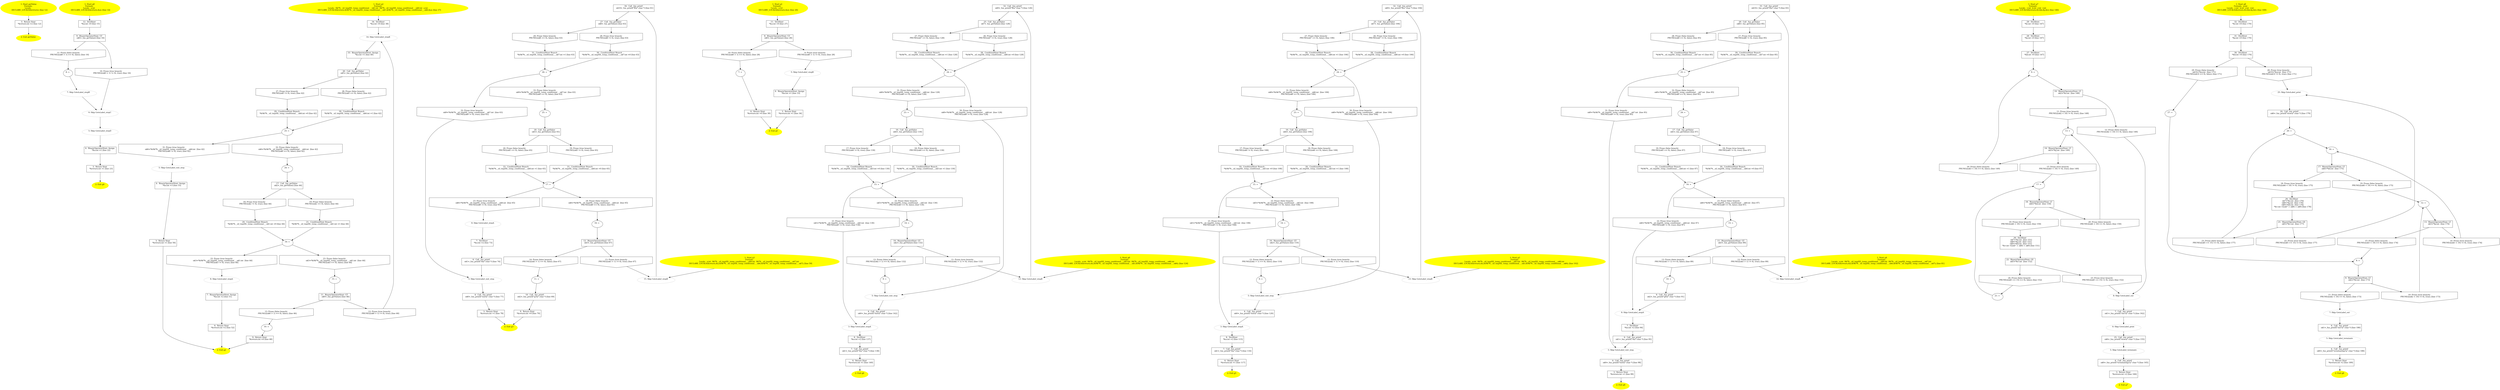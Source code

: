 /* @generated */
digraph iCFG {
"getValue.faa0c7b1433b0c97fcdc15fa47c8180f_3" [label="3:  Return Stmt \n   *&return:int =2 [line 12]\n " shape="box"]
	

	 "getValue.faa0c7b1433b0c97fcdc15fa47c8180f_3" -> "getValue.faa0c7b1433b0c97fcdc15fa47c8180f_2" ;
"getValue.faa0c7b1433b0c97fcdc15fa47c8180f_2" [label="2: Exit getValue \n  " color=yellow style=filled]
	

"getValue.faa0c7b1433b0c97fcdc15fa47c8180f_1" [label="1: Start getValue\nFormals: \nLocals:  \n   DECLARE_LOCALS(&return); [line 12]\n " color=yellow style=filled]
	

	 "getValue.faa0c7b1433b0c97fcdc15fa47c8180f_1" -> "getValue.faa0c7b1433b0c97fcdc15fa47c8180f_3" ;
"g0.8ac829e3bb8338d74cfb45ebe834d8e1_12" [label="12:  DeclStmt \n   *&a:int =0 [line 15]\n " shape="box"]
	

	 "g0.8ac829e3bb8338d74cfb45ebe834d8e1_12" -> "g0.8ac829e3bb8338d74cfb45ebe834d8e1_9" ;
"g0.8ac829e3bb8338d74cfb45ebe834d8e1_11" [label="11: Prune (false branch) \n   PRUNE(((n$0 > 1) == 0), false); [line 16]\n " shape="invhouse"]
	

	 "g0.8ac829e3bb8338d74cfb45ebe834d8e1_11" -> "g0.8ac829e3bb8338d74cfb45ebe834d8e1_8" ;
"g0.8ac829e3bb8338d74cfb45ebe834d8e1_10" [label="10: Prune (true branch) \n   PRUNE(((n$0 > 1) != 0), true); [line 16]\n " shape="invhouse"]
	

	 "g0.8ac829e3bb8338d74cfb45ebe834d8e1_10" -> "g0.8ac829e3bb8338d74cfb45ebe834d8e1_6" ;
"g0.8ac829e3bb8338d74cfb45ebe834d8e1_9" [label="9:  BinaryOperatorStmt: GT \n   n$0=_fun_getValue() [line 16]\n " shape="box"]
	

	 "g0.8ac829e3bb8338d74cfb45ebe834d8e1_9" -> "g0.8ac829e3bb8338d74cfb45ebe834d8e1_10" ;
	 "g0.8ac829e3bb8338d74cfb45ebe834d8e1_9" -> "g0.8ac829e3bb8338d74cfb45ebe834d8e1_11" ;
"g0.8ac829e3bb8338d74cfb45ebe834d8e1_8" [label="8: + \n  " ]
	

	 "g0.8ac829e3bb8338d74cfb45ebe834d8e1_8" -> "g0.8ac829e3bb8338d74cfb45ebe834d8e1_7" ;
"g0.8ac829e3bb8338d74cfb45ebe834d8e1_7" [label="7: Skip GotoLabel_stepB \n  " color="gray"]
	

	 "g0.8ac829e3bb8338d74cfb45ebe834d8e1_7" -> "g0.8ac829e3bb8338d74cfb45ebe834d8e1_6" ;
"g0.8ac829e3bb8338d74cfb45ebe834d8e1_6" [label="6: Skip GotoLabel_stepC \n  " color="gray"]
	

	 "g0.8ac829e3bb8338d74cfb45ebe834d8e1_6" -> "g0.8ac829e3bb8338d74cfb45ebe834d8e1_5" ;
"g0.8ac829e3bb8338d74cfb45ebe834d8e1_5" [label="5: Skip GotoLabel_stepD \n  " color="gray"]
	

	 "g0.8ac829e3bb8338d74cfb45ebe834d8e1_5" -> "g0.8ac829e3bb8338d74cfb45ebe834d8e1_4" ;
"g0.8ac829e3bb8338d74cfb45ebe834d8e1_4" [label="4:  BinaryOperatorStmt: Assign \n   *&a:int =1 [line 22]\n " shape="box"]
	

	 "g0.8ac829e3bb8338d74cfb45ebe834d8e1_4" -> "g0.8ac829e3bb8338d74cfb45ebe834d8e1_3" ;
"g0.8ac829e3bb8338d74cfb45ebe834d8e1_3" [label="3:  Return Stmt \n   *&return:int =1 [line 23]\n " shape="box"]
	

	 "g0.8ac829e3bb8338d74cfb45ebe834d8e1_3" -> "g0.8ac829e3bb8338d74cfb45ebe834d8e1_2" ;
"g0.8ac829e3bb8338d74cfb45ebe834d8e1_2" [label="2: Exit g0 \n  " color=yellow style=filled]
	

"g0.8ac829e3bb8338d74cfb45ebe834d8e1_1" [label="1: Start g0\nFormals: \nLocals:  a:int  \n   DECLARE_LOCALS(&return,&a); [line 14]\n " color=yellow style=filled]
	

	 "g0.8ac829e3bb8338d74cfb45ebe834d8e1_1" -> "g0.8ac829e3bb8338d74cfb45ebe834d8e1_12" ;
"g2.e1c80488853d86ab9d6decfe30d8930f_34" [label="34:  DeclStmt \n   *&a:int =0 [line 38]\n " shape="box"]
	

	 "g2.e1c80488853d86ab9d6decfe30d8930f_34" -> "g2.e1c80488853d86ab9d6decfe30d8930f_14" ;
"g2.e1c80488853d86ab9d6decfe30d8930f_33" [label="33:  BinaryOperatorStmt: Assign \n   *&a:int =1 [line 40]\n " shape="box"]
	

	 "g2.e1c80488853d86ab9d6decfe30d8930f_33" -> "g2.e1c80488853d86ab9d6decfe30d8930f_26" ;
"g2.e1c80488853d86ab9d6decfe30d8930f_32" [label="32: Prune (false branch) \n   n$6=*&0$?%__sil_tmpSIL_temp_conditional___n$4:int  [line 42]\n  PRUNE((n$6 == 0), false); [line 42]\n " shape="invhouse"]
	

	 "g2.e1c80488853d86ab9d6decfe30d8930f_32" -> "g2.e1c80488853d86ab9d6decfe30d8930f_24" ;
"g2.e1c80488853d86ab9d6decfe30d8930f_31" [label="31: Prune (true branch) \n   n$6=*&0$?%__sil_tmpSIL_temp_conditional___n$4:int  [line 42]\n  PRUNE((n$6 != 0), true); [line 42]\n " shape="invhouse"]
	

	 "g2.e1c80488853d86ab9d6decfe30d8930f_31" -> "g2.e1c80488853d86ab9d6decfe30d8930f_5" ;
"g2.e1c80488853d86ab9d6decfe30d8930f_30" [label="30:  ConditinalStmt Branch \n   *&0$?%__sil_tmpSIL_temp_conditional___n$4:int =1 [line 42]\n " shape="box"]
	

	 "g2.e1c80488853d86ab9d6decfe30d8930f_30" -> "g2.e1c80488853d86ab9d6decfe30d8930f_25" ;
"g2.e1c80488853d86ab9d6decfe30d8930f_29" [label="29:  ConditinalStmt Branch \n   *&0$?%__sil_tmpSIL_temp_conditional___n$4:int =0 [line 42]\n " shape="box"]
	

	 "g2.e1c80488853d86ab9d6decfe30d8930f_29" -> "g2.e1c80488853d86ab9d6decfe30d8930f_25" ;
"g2.e1c80488853d86ab9d6decfe30d8930f_28" [label="28: Prune (false branch) \n   PRUNE((n$5 == 0), false); [line 42]\n " shape="invhouse"]
	

	 "g2.e1c80488853d86ab9d6decfe30d8930f_28" -> "g2.e1c80488853d86ab9d6decfe30d8930f_30" ;
"g2.e1c80488853d86ab9d6decfe30d8930f_27" [label="27: Prune (true branch) \n   PRUNE((n$5 != 0), true); [line 42]\n " shape="invhouse"]
	

	 "g2.e1c80488853d86ab9d6decfe30d8930f_27" -> "g2.e1c80488853d86ab9d6decfe30d8930f_29" ;
"g2.e1c80488853d86ab9d6decfe30d8930f_26" [label="26:  Call _fun_getValue \n   n$5=_fun_getValue() [line 42]\n " shape="box"]
	

	 "g2.e1c80488853d86ab9d6decfe30d8930f_26" -> "g2.e1c80488853d86ab9d6decfe30d8930f_27" ;
	 "g2.e1c80488853d86ab9d6decfe30d8930f_26" -> "g2.e1c80488853d86ab9d6decfe30d8930f_28" ;
"g2.e1c80488853d86ab9d6decfe30d8930f_25" [label="25: + \n  " ]
	

	 "g2.e1c80488853d86ab9d6decfe30d8930f_25" -> "g2.e1c80488853d86ab9d6decfe30d8930f_31" ;
	 "g2.e1c80488853d86ab9d6decfe30d8930f_25" -> "g2.e1c80488853d86ab9d6decfe30d8930f_32" ;
"g2.e1c80488853d86ab9d6decfe30d8930f_24" [label="24: + \n  " ]
	

	 "g2.e1c80488853d86ab9d6decfe30d8930f_24" -> "g2.e1c80488853d86ab9d6decfe30d8930f_17" ;
"g2.e1c80488853d86ab9d6decfe30d8930f_23" [label="23: Prune (false branch) \n   n$3=*&0$?%__sil_tmpSIL_temp_conditional___n$1:int  [line 44]\n  PRUNE((n$3 == 0), false); [line 44]\n " shape="invhouse"]
	

	 "g2.e1c80488853d86ab9d6decfe30d8930f_23" -> "g2.e1c80488853d86ab9d6decfe30d8930f_15" ;
"g2.e1c80488853d86ab9d6decfe30d8930f_22" [label="22: Prune (true branch) \n   n$3=*&0$?%__sil_tmpSIL_temp_conditional___n$1:int  [line 44]\n  PRUNE((n$3 != 0), true); [line 44]\n " shape="invhouse"]
	

	 "g2.e1c80488853d86ab9d6decfe30d8930f_22" -> "g2.e1c80488853d86ab9d6decfe30d8930f_8" ;
"g2.e1c80488853d86ab9d6decfe30d8930f_21" [label="21:  ConditinalStmt Branch \n   *&0$?%__sil_tmpSIL_temp_conditional___n$1:int =1 [line 44]\n " shape="box"]
	

	 "g2.e1c80488853d86ab9d6decfe30d8930f_21" -> "g2.e1c80488853d86ab9d6decfe30d8930f_16" ;
"g2.e1c80488853d86ab9d6decfe30d8930f_20" [label="20:  ConditinalStmt Branch \n   *&0$?%__sil_tmpSIL_temp_conditional___n$1:int =0 [line 44]\n " shape="box"]
	

	 "g2.e1c80488853d86ab9d6decfe30d8930f_20" -> "g2.e1c80488853d86ab9d6decfe30d8930f_16" ;
"g2.e1c80488853d86ab9d6decfe30d8930f_19" [label="19: Prune (false branch) \n   PRUNE((n$2 == 0), false); [line 44]\n " shape="invhouse"]
	

	 "g2.e1c80488853d86ab9d6decfe30d8930f_19" -> "g2.e1c80488853d86ab9d6decfe30d8930f_21" ;
"g2.e1c80488853d86ab9d6decfe30d8930f_18" [label="18: Prune (true branch) \n   PRUNE((n$2 != 0), true); [line 44]\n " shape="invhouse"]
	

	 "g2.e1c80488853d86ab9d6decfe30d8930f_18" -> "g2.e1c80488853d86ab9d6decfe30d8930f_20" ;
"g2.e1c80488853d86ab9d6decfe30d8930f_17" [label="17:  Call _fun_getValue \n   n$2=_fun_getValue() [line 44]\n " shape="box"]
	

	 "g2.e1c80488853d86ab9d6decfe30d8930f_17" -> "g2.e1c80488853d86ab9d6decfe30d8930f_18" ;
	 "g2.e1c80488853d86ab9d6decfe30d8930f_17" -> "g2.e1c80488853d86ab9d6decfe30d8930f_19" ;
"g2.e1c80488853d86ab9d6decfe30d8930f_16" [label="16: + \n  " ]
	

	 "g2.e1c80488853d86ab9d6decfe30d8930f_16" -> "g2.e1c80488853d86ab9d6decfe30d8930f_22" ;
	 "g2.e1c80488853d86ab9d6decfe30d8930f_16" -> "g2.e1c80488853d86ab9d6decfe30d8930f_23" ;
"g2.e1c80488853d86ab9d6decfe30d8930f_15" [label="15: + \n  " ]
	

	 "g2.e1c80488853d86ab9d6decfe30d8930f_15" -> "g2.e1c80488853d86ab9d6decfe30d8930f_11" ;
"g2.e1c80488853d86ab9d6decfe30d8930f_14" [label="14: Skip GotoLabel_stepB \n  " color="gray"]
	

	 "g2.e1c80488853d86ab9d6decfe30d8930f_14" -> "g2.e1c80488853d86ab9d6decfe30d8930f_33" ;
"g2.e1c80488853d86ab9d6decfe30d8930f_13" [label="13: Prune (false branch) \n   PRUNE(((n$0 > 1) == 0), false); [line 46]\n " shape="invhouse"]
	

	 "g2.e1c80488853d86ab9d6decfe30d8930f_13" -> "g2.e1c80488853d86ab9d6decfe30d8930f_10" ;
"g2.e1c80488853d86ab9d6decfe30d8930f_12" [label="12: Prune (true branch) \n   PRUNE(((n$0 > 1) != 0), true); [line 46]\n " shape="invhouse"]
	

	 "g2.e1c80488853d86ab9d6decfe30d8930f_12" -> "g2.e1c80488853d86ab9d6decfe30d8930f_14" ;
"g2.e1c80488853d86ab9d6decfe30d8930f_11" [label="11:  BinaryOperatorStmt: GT \n   n$0=_fun_getValue() [line 46]\n " shape="box"]
	

	 "g2.e1c80488853d86ab9d6decfe30d8930f_11" -> "g2.e1c80488853d86ab9d6decfe30d8930f_12" ;
	 "g2.e1c80488853d86ab9d6decfe30d8930f_11" -> "g2.e1c80488853d86ab9d6decfe30d8930f_13" ;
"g2.e1c80488853d86ab9d6decfe30d8930f_10" [label="10: + \n  " ]
	

	 "g2.e1c80488853d86ab9d6decfe30d8930f_10" -> "g2.e1c80488853d86ab9d6decfe30d8930f_9" ;
"g2.e1c80488853d86ab9d6decfe30d8930f_9" [label="9:  Return Stmt \n   *&return:int =0 [line 48]\n " shape="box"]
	

	 "g2.e1c80488853d86ab9d6decfe30d8930f_9" -> "g2.e1c80488853d86ab9d6decfe30d8930f_2" ;
"g2.e1c80488853d86ab9d6decfe30d8930f_8" [label="8: Skip GotoLabel_stepA \n  " color="gray"]
	

	 "g2.e1c80488853d86ab9d6decfe30d8930f_8" -> "g2.e1c80488853d86ab9d6decfe30d8930f_7" ;
"g2.e1c80488853d86ab9d6decfe30d8930f_7" [label="7:  BinaryOperatorStmt: Assign \n   *&a:int =2 [line 51]\n " shape="box"]
	

	 "g2.e1c80488853d86ab9d6decfe30d8930f_7" -> "g2.e1c80488853d86ab9d6decfe30d8930f_6" ;
"g2.e1c80488853d86ab9d6decfe30d8930f_6" [label="6:  Return Stmt \n   *&return:int =2 [line 52]\n " shape="box"]
	

	 "g2.e1c80488853d86ab9d6decfe30d8930f_6" -> "g2.e1c80488853d86ab9d6decfe30d8930f_2" ;
"g2.e1c80488853d86ab9d6decfe30d8930f_5" [label="5: Skip GotoLabel_exit_step \n  " color="gray"]
	

	 "g2.e1c80488853d86ab9d6decfe30d8930f_5" -> "g2.e1c80488853d86ab9d6decfe30d8930f_4" ;
"g2.e1c80488853d86ab9d6decfe30d8930f_4" [label="4:  BinaryOperatorStmt: Assign \n   *&a:int =3 [line 55]\n " shape="box"]
	

	 "g2.e1c80488853d86ab9d6decfe30d8930f_4" -> "g2.e1c80488853d86ab9d6decfe30d8930f_3" ;
"g2.e1c80488853d86ab9d6decfe30d8930f_3" [label="3:  Return Stmt \n   *&return:int =1 [line 56]\n " shape="box"]
	

	 "g2.e1c80488853d86ab9d6decfe30d8930f_3" -> "g2.e1c80488853d86ab9d6decfe30d8930f_2" ;
"g2.e1c80488853d86ab9d6decfe30d8930f_2" [label="2: Exit g2 \n  " color=yellow style=filled]
	

"g2.e1c80488853d86ab9d6decfe30d8930f_1" [label="1: Start g2\nFormals: \nLocals:  0$?%__sil_tmpSIL_temp_conditional___n$1:int  0$?%__sil_tmpSIL_temp_conditional___n$4:int  a:int  \n   DECLARE_LOCALS(&return,&0$?%__sil_tmpSIL_temp_conditional___n$1,&0$?%__sil_tmpSIL_temp_conditional___n$4,&a); [line 37]\n " color=yellow style=filled]
	

	 "g2.e1c80488853d86ab9d6decfe30d8930f_1" -> "g2.e1c80488853d86ab9d6decfe30d8930f_34" ;
"g3.8a9fd7dfda802921fdc4079f9a528ce8_34" [label="34:  Call _fun_printf \n   n$10=_fun_printf(\"B\\n\":char *) [line 61]\n " shape="box"]
	

	 "g3.8a9fd7dfda802921fdc4079f9a528ce8_34" -> "g3.8a9fd7dfda802921fdc4079f9a528ce8_27" ;
"g3.8a9fd7dfda802921fdc4079f9a528ce8_33" [label="33: Prune (false branch) \n   n$9=*&0$?%__sil_tmpSIL_temp_conditional___n$7:int  [line 63]\n  PRUNE((n$9 == 0), false); [line 63]\n " shape="invhouse"]
	

	 "g3.8a9fd7dfda802921fdc4079f9a528ce8_33" -> "g3.8a9fd7dfda802921fdc4079f9a528ce8_25" ;
"g3.8a9fd7dfda802921fdc4079f9a528ce8_32" [label="32: Prune (true branch) \n   n$9=*&0$?%__sil_tmpSIL_temp_conditional___n$7:int  [line 63]\n  PRUNE((n$9 != 0), true); [line 63]\n " shape="invhouse"]
	

	 "g3.8a9fd7dfda802921fdc4079f9a528ce8_32" -> "g3.8a9fd7dfda802921fdc4079f9a528ce8_5" ;
"g3.8a9fd7dfda802921fdc4079f9a528ce8_31" [label="31:  ConditinalStmt Branch \n   *&0$?%__sil_tmpSIL_temp_conditional___n$7:int =1 [line 63]\n " shape="box"]
	

	 "g3.8a9fd7dfda802921fdc4079f9a528ce8_31" -> "g3.8a9fd7dfda802921fdc4079f9a528ce8_26" ;
"g3.8a9fd7dfda802921fdc4079f9a528ce8_30" [label="30:  ConditinalStmt Branch \n   *&0$?%__sil_tmpSIL_temp_conditional___n$7:int =0 [line 63]\n " shape="box"]
	

	 "g3.8a9fd7dfda802921fdc4079f9a528ce8_30" -> "g3.8a9fd7dfda802921fdc4079f9a528ce8_26" ;
"g3.8a9fd7dfda802921fdc4079f9a528ce8_29" [label="29: Prune (false branch) \n   PRUNE((n$8 == 0), false); [line 63]\n " shape="invhouse"]
	

	 "g3.8a9fd7dfda802921fdc4079f9a528ce8_29" -> "g3.8a9fd7dfda802921fdc4079f9a528ce8_31" ;
"g3.8a9fd7dfda802921fdc4079f9a528ce8_28" [label="28: Prune (true branch) \n   PRUNE((n$8 != 0), true); [line 63]\n " shape="invhouse"]
	

	 "g3.8a9fd7dfda802921fdc4079f9a528ce8_28" -> "g3.8a9fd7dfda802921fdc4079f9a528ce8_30" ;
"g3.8a9fd7dfda802921fdc4079f9a528ce8_27" [label="27:  Call _fun_getValue \n   n$8=_fun_getValue() [line 63]\n " shape="box"]
	

	 "g3.8a9fd7dfda802921fdc4079f9a528ce8_27" -> "g3.8a9fd7dfda802921fdc4079f9a528ce8_28" ;
	 "g3.8a9fd7dfda802921fdc4079f9a528ce8_27" -> "g3.8a9fd7dfda802921fdc4079f9a528ce8_29" ;
"g3.8a9fd7dfda802921fdc4079f9a528ce8_26" [label="26: + \n  " ]
	

	 "g3.8a9fd7dfda802921fdc4079f9a528ce8_26" -> "g3.8a9fd7dfda802921fdc4079f9a528ce8_32" ;
	 "g3.8a9fd7dfda802921fdc4079f9a528ce8_26" -> "g3.8a9fd7dfda802921fdc4079f9a528ce8_33" ;
"g3.8a9fd7dfda802921fdc4079f9a528ce8_25" [label="25: + \n  " ]
	

	 "g3.8a9fd7dfda802921fdc4079f9a528ce8_25" -> "g3.8a9fd7dfda802921fdc4079f9a528ce8_18" ;
"g3.8a9fd7dfda802921fdc4079f9a528ce8_24" [label="24: Prune (false branch) \n   n$6=*&0$?%__sil_tmpSIL_temp_conditional___n$4:int  [line 65]\n  PRUNE((n$6 == 0), false); [line 65]\n " shape="invhouse"]
	

	 "g3.8a9fd7dfda802921fdc4079f9a528ce8_24" -> "g3.8a9fd7dfda802921fdc4079f9a528ce8_16" ;
"g3.8a9fd7dfda802921fdc4079f9a528ce8_23" [label="23: Prune (true branch) \n   n$6=*&0$?%__sil_tmpSIL_temp_conditional___n$4:int  [line 65]\n  PRUNE((n$6 != 0), true); [line 65]\n " shape="invhouse"]
	

	 "g3.8a9fd7dfda802921fdc4079f9a528ce8_23" -> "g3.8a9fd7dfda802921fdc4079f9a528ce8_8" ;
"g3.8a9fd7dfda802921fdc4079f9a528ce8_22" [label="22:  ConditinalStmt Branch \n   *&0$?%__sil_tmpSIL_temp_conditional___n$4:int =1 [line 65]\n " shape="box"]
	

	 "g3.8a9fd7dfda802921fdc4079f9a528ce8_22" -> "g3.8a9fd7dfda802921fdc4079f9a528ce8_17" ;
"g3.8a9fd7dfda802921fdc4079f9a528ce8_21" [label="21:  ConditinalStmt Branch \n   *&0$?%__sil_tmpSIL_temp_conditional___n$4:int =0 [line 65]\n " shape="box"]
	

	 "g3.8a9fd7dfda802921fdc4079f9a528ce8_21" -> "g3.8a9fd7dfda802921fdc4079f9a528ce8_17" ;
"g3.8a9fd7dfda802921fdc4079f9a528ce8_20" [label="20: Prune (false branch) \n   PRUNE((n$5 == 0), false); [line 65]\n " shape="invhouse"]
	

	 "g3.8a9fd7dfda802921fdc4079f9a528ce8_20" -> "g3.8a9fd7dfda802921fdc4079f9a528ce8_22" ;
"g3.8a9fd7dfda802921fdc4079f9a528ce8_19" [label="19: Prune (true branch) \n   PRUNE((n$5 != 0), true); [line 65]\n " shape="invhouse"]
	

	 "g3.8a9fd7dfda802921fdc4079f9a528ce8_19" -> "g3.8a9fd7dfda802921fdc4079f9a528ce8_21" ;
"g3.8a9fd7dfda802921fdc4079f9a528ce8_18" [label="18:  Call _fun_getValue \n   n$5=_fun_getValue() [line 65]\n " shape="box"]
	

	 "g3.8a9fd7dfda802921fdc4079f9a528ce8_18" -> "g3.8a9fd7dfda802921fdc4079f9a528ce8_19" ;
	 "g3.8a9fd7dfda802921fdc4079f9a528ce8_18" -> "g3.8a9fd7dfda802921fdc4079f9a528ce8_20" ;
"g3.8a9fd7dfda802921fdc4079f9a528ce8_17" [label="17: + \n  " ]
	

	 "g3.8a9fd7dfda802921fdc4079f9a528ce8_17" -> "g3.8a9fd7dfda802921fdc4079f9a528ce8_23" ;
	 "g3.8a9fd7dfda802921fdc4079f9a528ce8_17" -> "g3.8a9fd7dfda802921fdc4079f9a528ce8_24" ;
"g3.8a9fd7dfda802921fdc4079f9a528ce8_16" [label="16: + \n  " ]
	

	 "g3.8a9fd7dfda802921fdc4079f9a528ce8_16" -> "g3.8a9fd7dfda802921fdc4079f9a528ce8_12" ;
"g3.8a9fd7dfda802921fdc4079f9a528ce8_15" [label="15: Skip GotoLabel_stepB \n  " color="gray"]
	

	 "g3.8a9fd7dfda802921fdc4079f9a528ce8_15" -> "g3.8a9fd7dfda802921fdc4079f9a528ce8_34" ;
"g3.8a9fd7dfda802921fdc4079f9a528ce8_14" [label="14: Prune (false branch) \n   PRUNE(((n$3 > 1) == 0), false); [line 67]\n " shape="invhouse"]
	

	 "g3.8a9fd7dfda802921fdc4079f9a528ce8_14" -> "g3.8a9fd7dfda802921fdc4079f9a528ce8_11" ;
"g3.8a9fd7dfda802921fdc4079f9a528ce8_13" [label="13: Prune (true branch) \n   PRUNE(((n$3 > 1) != 0), true); [line 67]\n " shape="invhouse"]
	

	 "g3.8a9fd7dfda802921fdc4079f9a528ce8_13" -> "g3.8a9fd7dfda802921fdc4079f9a528ce8_15" ;
"g3.8a9fd7dfda802921fdc4079f9a528ce8_12" [label="12:  BinaryOperatorStmt: GT \n   n$3=_fun_getValue() [line 67]\n " shape="box"]
	

	 "g3.8a9fd7dfda802921fdc4079f9a528ce8_12" -> "g3.8a9fd7dfda802921fdc4079f9a528ce8_13" ;
	 "g3.8a9fd7dfda802921fdc4079f9a528ce8_12" -> "g3.8a9fd7dfda802921fdc4079f9a528ce8_14" ;
"g3.8a9fd7dfda802921fdc4079f9a528ce8_11" [label="11: + \n  " ]
	

	 "g3.8a9fd7dfda802921fdc4079f9a528ce8_11" -> "g3.8a9fd7dfda802921fdc4079f9a528ce8_10" ;
"g3.8a9fd7dfda802921fdc4079f9a528ce8_10" [label="10:  Call _fun_printf \n   n$2=_fun_printf(\"g3\\n\":char *) [line 69]\n " shape="box"]
	

	 "g3.8a9fd7dfda802921fdc4079f9a528ce8_10" -> "g3.8a9fd7dfda802921fdc4079f9a528ce8_9" ;
"g3.8a9fd7dfda802921fdc4079f9a528ce8_9" [label="9:  Return Stmt \n   *&return:int =0 [line 70]\n " shape="box"]
	

	 "g3.8a9fd7dfda802921fdc4079f9a528ce8_9" -> "g3.8a9fd7dfda802921fdc4079f9a528ce8_2" ;
"g3.8a9fd7dfda802921fdc4079f9a528ce8_8" [label="8: Skip GotoLabel_stepA \n  " color="gray"]
	

	 "g3.8a9fd7dfda802921fdc4079f9a528ce8_8" -> "g3.8a9fd7dfda802921fdc4079f9a528ce8_7" ;
"g3.8a9fd7dfda802921fdc4079f9a528ce8_7" [label="7:  DeclStmt \n   *&a:int =2 [line 73]\n " shape="box"]
	

	 "g3.8a9fd7dfda802921fdc4079f9a528ce8_7" -> "g3.8a9fd7dfda802921fdc4079f9a528ce8_6" ;
"g3.8a9fd7dfda802921fdc4079f9a528ce8_6" [label="6:  Call _fun_printf \n   n$1=_fun_printf(\"A\\n\":char *) [line 74]\n " shape="box"]
	

	 "g3.8a9fd7dfda802921fdc4079f9a528ce8_6" -> "g3.8a9fd7dfda802921fdc4079f9a528ce8_5" ;
"g3.8a9fd7dfda802921fdc4079f9a528ce8_5" [label="5: Skip GotoLabel_exit_step \n  " color="gray"]
	

	 "g3.8a9fd7dfda802921fdc4079f9a528ce8_5" -> "g3.8a9fd7dfda802921fdc4079f9a528ce8_4" ;
"g3.8a9fd7dfda802921fdc4079f9a528ce8_4" [label="4:  Call _fun_printf \n   n$0=_fun_printf(\"exit\\n\":char *) [line 77]\n " shape="box"]
	

	 "g3.8a9fd7dfda802921fdc4079f9a528ce8_4" -> "g3.8a9fd7dfda802921fdc4079f9a528ce8_3" ;
"g3.8a9fd7dfda802921fdc4079f9a528ce8_3" [label="3:  Return Stmt \n   *&return:int =1 [line 78]\n " shape="box"]
	

	 "g3.8a9fd7dfda802921fdc4079f9a528ce8_3" -> "g3.8a9fd7dfda802921fdc4079f9a528ce8_2" ;
"g3.8a9fd7dfda802921fdc4079f9a528ce8_2" [label="2: Exit g3 \n  " color=yellow style=filled]
	

"g3.8a9fd7dfda802921fdc4079f9a528ce8_1" [label="1: Start g3\nFormals: \nLocals:  a:int  0$?%__sil_tmpSIL_temp_conditional___n$4:int  0$?%__sil_tmpSIL_temp_conditional___n$7:int  \n   DECLARE_LOCALS(&return,&a,&0$?%__sil_tmpSIL_temp_conditional___n$4,&0$?%__sil_tmpSIL_temp_conditional___n$7); [line 59]\n " color=yellow style=filled]
	

	 "g3.8a9fd7dfda802921fdc4079f9a528ce8_1" -> "g3.8a9fd7dfda802921fdc4079f9a528ce8_15" ;
"g1.0120a4f9196a5f9eb9f523f31f914da7_11" [label="11:  DeclStmt \n   *&a:int =0 [line 27]\n " shape="box"]
	

	 "g1.0120a4f9196a5f9eb9f523f31f914da7_11" -> "g1.0120a4f9196a5f9eb9f523f31f914da7_8" ;
"g1.0120a4f9196a5f9eb9f523f31f914da7_10" [label="10: Prune (false branch) \n   PRUNE(((n$0 > 1) == 0), false); [line 28]\n " shape="invhouse"]
	

	 "g1.0120a4f9196a5f9eb9f523f31f914da7_10" -> "g1.0120a4f9196a5f9eb9f523f31f914da7_7" ;
"g1.0120a4f9196a5f9eb9f523f31f914da7_9" [label="9: Prune (true branch) \n   PRUNE(((n$0 > 1) != 0), true); [line 28]\n " shape="invhouse"]
	

	 "g1.0120a4f9196a5f9eb9f523f31f914da7_9" -> "g1.0120a4f9196a5f9eb9f523f31f914da7_5" ;
"g1.0120a4f9196a5f9eb9f523f31f914da7_8" [label="8:  BinaryOperatorStmt: GT \n   n$0=_fun_getValue() [line 28]\n " shape="box"]
	

	 "g1.0120a4f9196a5f9eb9f523f31f914da7_8" -> "g1.0120a4f9196a5f9eb9f523f31f914da7_9" ;
	 "g1.0120a4f9196a5f9eb9f523f31f914da7_8" -> "g1.0120a4f9196a5f9eb9f523f31f914da7_10" ;
"g1.0120a4f9196a5f9eb9f523f31f914da7_7" [label="7: + \n  " ]
	

	 "g1.0120a4f9196a5f9eb9f523f31f914da7_7" -> "g1.0120a4f9196a5f9eb9f523f31f914da7_6" ;
"g1.0120a4f9196a5f9eb9f523f31f914da7_6" [label="6:  Return Stmt \n   *&return:int =0 [line 30]\n " shape="box"]
	

	 "g1.0120a4f9196a5f9eb9f523f31f914da7_6" -> "g1.0120a4f9196a5f9eb9f523f31f914da7_2" ;
"g1.0120a4f9196a5f9eb9f523f31f914da7_5" [label="5: Skip GotoLabel_stepB \n  " color="gray"]
	

	 "g1.0120a4f9196a5f9eb9f523f31f914da7_5" -> "g1.0120a4f9196a5f9eb9f523f31f914da7_4" ;
"g1.0120a4f9196a5f9eb9f523f31f914da7_4" [label="4:  BinaryOperatorStmt: Assign \n   *&a:int =1 [line 33]\n " shape="box"]
	

	 "g1.0120a4f9196a5f9eb9f523f31f914da7_4" -> "g1.0120a4f9196a5f9eb9f523f31f914da7_3" ;
"g1.0120a4f9196a5f9eb9f523f31f914da7_3" [label="3:  Return Stmt \n   *&return:int =1 [line 34]\n " shape="box"]
	

	 "g1.0120a4f9196a5f9eb9f523f31f914da7_3" -> "g1.0120a4f9196a5f9eb9f523f31f914da7_2" ;
"g1.0120a4f9196a5f9eb9f523f31f914da7_2" [label="2: Exit g1 \n  " color=yellow style=filled]
	

"g1.0120a4f9196a5f9eb9f523f31f914da7_1" [label="1: Start g1\nFormals: \nLocals:  a:int  \n   DECLARE_LOCALS(&return,&a); [line 26]\n " color=yellow style=filled]
	

	 "g1.0120a4f9196a5f9eb9f523f31f914da7_1" -> "g1.0120a4f9196a5f9eb9f523f31f914da7_11" ;
"g6.4a4314ef967aad20a9e7c423bc16e39c_32" [label="32:  Call _fun_printf \n   n$9=_fun_printf(\"B\\n\":char *) [line 126]\n " shape="box"]
	

	 "g6.4a4314ef967aad20a9e7c423bc16e39c_32" -> "g6.4a4314ef967aad20a9e7c423bc16e39c_25" ;
"g6.4a4314ef967aad20a9e7c423bc16e39c_31" [label="31: Prune (false branch) \n   n$8=*&0$?%__sil_tmpSIL_temp_conditional___n$6:int  [line 128]\n  PRUNE((n$8 == 0), false); [line 128]\n " shape="invhouse"]
	

	 "g6.4a4314ef967aad20a9e7c423bc16e39c_31" -> "g6.4a4314ef967aad20a9e7c423bc16e39c_23" ;
"g6.4a4314ef967aad20a9e7c423bc16e39c_30" [label="30: Prune (true branch) \n   n$8=*&0$?%__sil_tmpSIL_temp_conditional___n$6:int  [line 128]\n  PRUNE((n$8 != 0), true); [line 128]\n " shape="invhouse"]
	

	 "g6.4a4314ef967aad20a9e7c423bc16e39c_30" -> "g6.4a4314ef967aad20a9e7c423bc16e39c_5" ;
"g6.4a4314ef967aad20a9e7c423bc16e39c_29" [label="29:  ConditinalStmt Branch \n   *&0$?%__sil_tmpSIL_temp_conditional___n$6:int =1 [line 128]\n " shape="box"]
	

	 "g6.4a4314ef967aad20a9e7c423bc16e39c_29" -> "g6.4a4314ef967aad20a9e7c423bc16e39c_24" ;
"g6.4a4314ef967aad20a9e7c423bc16e39c_28" [label="28:  ConditinalStmt Branch \n   *&0$?%__sil_tmpSIL_temp_conditional___n$6:int =0 [line 128]\n " shape="box"]
	

	 "g6.4a4314ef967aad20a9e7c423bc16e39c_28" -> "g6.4a4314ef967aad20a9e7c423bc16e39c_24" ;
"g6.4a4314ef967aad20a9e7c423bc16e39c_27" [label="27: Prune (false branch) \n   PRUNE((n$7 == 0), false); [line 128]\n " shape="invhouse"]
	

	 "g6.4a4314ef967aad20a9e7c423bc16e39c_27" -> "g6.4a4314ef967aad20a9e7c423bc16e39c_29" ;
"g6.4a4314ef967aad20a9e7c423bc16e39c_26" [label="26: Prune (true branch) \n   PRUNE((n$7 != 0), true); [line 128]\n " shape="invhouse"]
	

	 "g6.4a4314ef967aad20a9e7c423bc16e39c_26" -> "g6.4a4314ef967aad20a9e7c423bc16e39c_28" ;
"g6.4a4314ef967aad20a9e7c423bc16e39c_25" [label="25:  Call _fun_getValue \n   n$7=_fun_getValue() [line 128]\n " shape="box"]
	

	 "g6.4a4314ef967aad20a9e7c423bc16e39c_25" -> "g6.4a4314ef967aad20a9e7c423bc16e39c_26" ;
	 "g6.4a4314ef967aad20a9e7c423bc16e39c_25" -> "g6.4a4314ef967aad20a9e7c423bc16e39c_27" ;
"g6.4a4314ef967aad20a9e7c423bc16e39c_24" [label="24: + \n  " ]
	

	 "g6.4a4314ef967aad20a9e7c423bc16e39c_24" -> "g6.4a4314ef967aad20a9e7c423bc16e39c_30" ;
	 "g6.4a4314ef967aad20a9e7c423bc16e39c_24" -> "g6.4a4314ef967aad20a9e7c423bc16e39c_31" ;
"g6.4a4314ef967aad20a9e7c423bc16e39c_23" [label="23: + \n  " ]
	

	 "g6.4a4314ef967aad20a9e7c423bc16e39c_23" -> "g6.4a4314ef967aad20a9e7c423bc16e39c_16" ;
"g6.4a4314ef967aad20a9e7c423bc16e39c_22" [label="22: Prune (false branch) \n   n$5=*&0$?%__sil_tmpSIL_temp_conditional___n$3:int  [line 130]\n  PRUNE((n$5 == 0), false); [line 130]\n " shape="invhouse"]
	

	 "g6.4a4314ef967aad20a9e7c423bc16e39c_22" -> "g6.4a4314ef967aad20a9e7c423bc16e39c_14" ;
"g6.4a4314ef967aad20a9e7c423bc16e39c_21" [label="21: Prune (true branch) \n   n$5=*&0$?%__sil_tmpSIL_temp_conditional___n$3:int  [line 130]\n  PRUNE((n$5 != 0), true); [line 130]\n " shape="invhouse"]
	

	 "g6.4a4314ef967aad20a9e7c423bc16e39c_21" -> "g6.4a4314ef967aad20a9e7c423bc16e39c_3" ;
"g6.4a4314ef967aad20a9e7c423bc16e39c_20" [label="20:  ConditinalStmt Branch \n   *&0$?%__sil_tmpSIL_temp_conditional___n$3:int =1 [line 130]\n " shape="box"]
	

	 "g6.4a4314ef967aad20a9e7c423bc16e39c_20" -> "g6.4a4314ef967aad20a9e7c423bc16e39c_15" ;
"g6.4a4314ef967aad20a9e7c423bc16e39c_19" [label="19:  ConditinalStmt Branch \n   *&0$?%__sil_tmpSIL_temp_conditional___n$3:int =0 [line 130]\n " shape="box"]
	

	 "g6.4a4314ef967aad20a9e7c423bc16e39c_19" -> "g6.4a4314ef967aad20a9e7c423bc16e39c_15" ;
"g6.4a4314ef967aad20a9e7c423bc16e39c_18" [label="18: Prune (false branch) \n   PRUNE((n$4 == 0), false); [line 130]\n " shape="invhouse"]
	

	 "g6.4a4314ef967aad20a9e7c423bc16e39c_18" -> "g6.4a4314ef967aad20a9e7c423bc16e39c_20" ;
"g6.4a4314ef967aad20a9e7c423bc16e39c_17" [label="17: Prune (true branch) \n   PRUNE((n$4 != 0), true); [line 130]\n " shape="invhouse"]
	

	 "g6.4a4314ef967aad20a9e7c423bc16e39c_17" -> "g6.4a4314ef967aad20a9e7c423bc16e39c_19" ;
"g6.4a4314ef967aad20a9e7c423bc16e39c_16" [label="16:  Call _fun_getValue \n   n$4=_fun_getValue() [line 130]\n " shape="box"]
	

	 "g6.4a4314ef967aad20a9e7c423bc16e39c_16" -> "g6.4a4314ef967aad20a9e7c423bc16e39c_17" ;
	 "g6.4a4314ef967aad20a9e7c423bc16e39c_16" -> "g6.4a4314ef967aad20a9e7c423bc16e39c_18" ;
"g6.4a4314ef967aad20a9e7c423bc16e39c_15" [label="15: + \n  " ]
	

	 "g6.4a4314ef967aad20a9e7c423bc16e39c_15" -> "g6.4a4314ef967aad20a9e7c423bc16e39c_21" ;
	 "g6.4a4314ef967aad20a9e7c423bc16e39c_15" -> "g6.4a4314ef967aad20a9e7c423bc16e39c_22" ;
"g6.4a4314ef967aad20a9e7c423bc16e39c_14" [label="14: + \n  " ]
	

	 "g6.4a4314ef967aad20a9e7c423bc16e39c_14" -> "g6.4a4314ef967aad20a9e7c423bc16e39c_10" ;
"g6.4a4314ef967aad20a9e7c423bc16e39c_13" [label="13: Skip GotoLabel_stepB \n  " color="gray"]
	

	 "g6.4a4314ef967aad20a9e7c423bc16e39c_13" -> "g6.4a4314ef967aad20a9e7c423bc16e39c_32" ;
"g6.4a4314ef967aad20a9e7c423bc16e39c_12" [label="12: Prune (false branch) \n   PRUNE(((n$2 > 1) == 0), false); [line 132]\n " shape="invhouse"]
	

	 "g6.4a4314ef967aad20a9e7c423bc16e39c_12" -> "g6.4a4314ef967aad20a9e7c423bc16e39c_9" ;
"g6.4a4314ef967aad20a9e7c423bc16e39c_11" [label="11: Prune (true branch) \n   PRUNE(((n$2 > 1) != 0), true); [line 132]\n " shape="invhouse"]
	

	 "g6.4a4314ef967aad20a9e7c423bc16e39c_11" -> "g6.4a4314ef967aad20a9e7c423bc16e39c_13" ;
"g6.4a4314ef967aad20a9e7c423bc16e39c_10" [label="10:  BinaryOperatorStmt: GT \n   n$2=_fun_getValue() [line 132]\n " shape="box"]
	

	 "g6.4a4314ef967aad20a9e7c423bc16e39c_10" -> "g6.4a4314ef967aad20a9e7c423bc16e39c_11" ;
	 "g6.4a4314ef967aad20a9e7c423bc16e39c_10" -> "g6.4a4314ef967aad20a9e7c423bc16e39c_12" ;
"g6.4a4314ef967aad20a9e7c423bc16e39c_9" [label="9: + \n  " ]
	

	 "g6.4a4314ef967aad20a9e7c423bc16e39c_9" -> "g6.4a4314ef967aad20a9e7c423bc16e39c_5" ;
"g6.4a4314ef967aad20a9e7c423bc16e39c_8" [label="8:  DeclStmt \n   *&a:int =2 [line 137]\n " shape="box"]
	

	 "g6.4a4314ef967aad20a9e7c423bc16e39c_8" -> "g6.4a4314ef967aad20a9e7c423bc16e39c_7" ;
"g6.4a4314ef967aad20a9e7c423bc16e39c_7" [label="7:  Call _fun_printf \n   n$1=_fun_printf(\"A\\n\":char *) [line 138]\n " shape="box"]
	

	 "g6.4a4314ef967aad20a9e7c423bc16e39c_7" -> "g6.4a4314ef967aad20a9e7c423bc16e39c_6" ;
"g6.4a4314ef967aad20a9e7c423bc16e39c_6" [label="6:  Return Stmt \n   *&return:int =1 [line 140]\n " shape="box"]
	

	 "g6.4a4314ef967aad20a9e7c423bc16e39c_6" -> "g6.4a4314ef967aad20a9e7c423bc16e39c_2" ;
"g6.4a4314ef967aad20a9e7c423bc16e39c_5" [label="5: Skip GotoLabel_exit_step \n  " color="gray"]
	

	 "g6.4a4314ef967aad20a9e7c423bc16e39c_5" -> "g6.4a4314ef967aad20a9e7c423bc16e39c_4" ;
"g6.4a4314ef967aad20a9e7c423bc16e39c_4" [label="4:  Call _fun_printf \n   n$0=_fun_printf(\"exit\\n\":char *) [line 142]\n " shape="box"]
	

	 "g6.4a4314ef967aad20a9e7c423bc16e39c_4" -> "g6.4a4314ef967aad20a9e7c423bc16e39c_3" ;
"g6.4a4314ef967aad20a9e7c423bc16e39c_3" [label="3: Skip GotoLabel_stepA \n  " color="gray"]
	

	 "g6.4a4314ef967aad20a9e7c423bc16e39c_3" -> "g6.4a4314ef967aad20a9e7c423bc16e39c_8" ;
"g6.4a4314ef967aad20a9e7c423bc16e39c_2" [label="2: Exit g6 \n  " color=yellow style=filled]
	

"g6.4a4314ef967aad20a9e7c423bc16e39c_1" [label="1: Start g6\nFormals: \nLocals:  a:int  0$?%__sil_tmpSIL_temp_conditional___n$3:int  0$?%__sil_tmpSIL_temp_conditional___n$6:int  \n   DECLARE_LOCALS(&return,&a,&0$?%__sil_tmpSIL_temp_conditional___n$3,&0$?%__sil_tmpSIL_temp_conditional___n$6); [line 124]\n " color=yellow style=filled]
	

	 "g6.4a4314ef967aad20a9e7c423bc16e39c_1" -> "g6.4a4314ef967aad20a9e7c423bc16e39c_13" ;
"g5.37c965a8d6d7bec292c7b11ff315d9ea_32" [label="32:  Call _fun_printf \n   n$9=_fun_printf(\"B\\n\":char *) [line 104]\n " shape="box"]
	

	 "g5.37c965a8d6d7bec292c7b11ff315d9ea_32" -> "g5.37c965a8d6d7bec292c7b11ff315d9ea_25" ;
"g5.37c965a8d6d7bec292c7b11ff315d9ea_31" [label="31: Prune (false branch) \n   n$8=*&0$?%__sil_tmpSIL_temp_conditional___n$6:int  [line 106]\n  PRUNE((n$8 == 0), false); [line 106]\n " shape="invhouse"]
	

	 "g5.37c965a8d6d7bec292c7b11ff315d9ea_31" -> "g5.37c965a8d6d7bec292c7b11ff315d9ea_23" ;
"g5.37c965a8d6d7bec292c7b11ff315d9ea_30" [label="30: Prune (true branch) \n   n$8=*&0$?%__sil_tmpSIL_temp_conditional___n$6:int  [line 106]\n  PRUNE((n$8 != 0), true); [line 106]\n " shape="invhouse"]
	

	 "g5.37c965a8d6d7bec292c7b11ff315d9ea_30" -> "g5.37c965a8d6d7bec292c7b11ff315d9ea_5" ;
"g5.37c965a8d6d7bec292c7b11ff315d9ea_29" [label="29:  ConditinalStmt Branch \n   *&0$?%__sil_tmpSIL_temp_conditional___n$6:int =1 [line 106]\n " shape="box"]
	

	 "g5.37c965a8d6d7bec292c7b11ff315d9ea_29" -> "g5.37c965a8d6d7bec292c7b11ff315d9ea_24" ;
"g5.37c965a8d6d7bec292c7b11ff315d9ea_28" [label="28:  ConditinalStmt Branch \n   *&0$?%__sil_tmpSIL_temp_conditional___n$6:int =0 [line 106]\n " shape="box"]
	

	 "g5.37c965a8d6d7bec292c7b11ff315d9ea_28" -> "g5.37c965a8d6d7bec292c7b11ff315d9ea_24" ;
"g5.37c965a8d6d7bec292c7b11ff315d9ea_27" [label="27: Prune (false branch) \n   PRUNE((n$7 == 0), false); [line 106]\n " shape="invhouse"]
	

	 "g5.37c965a8d6d7bec292c7b11ff315d9ea_27" -> "g5.37c965a8d6d7bec292c7b11ff315d9ea_29" ;
"g5.37c965a8d6d7bec292c7b11ff315d9ea_26" [label="26: Prune (true branch) \n   PRUNE((n$7 != 0), true); [line 106]\n " shape="invhouse"]
	

	 "g5.37c965a8d6d7bec292c7b11ff315d9ea_26" -> "g5.37c965a8d6d7bec292c7b11ff315d9ea_28" ;
"g5.37c965a8d6d7bec292c7b11ff315d9ea_25" [label="25:  Call _fun_getValue \n   n$7=_fun_getValue() [line 106]\n " shape="box"]
	

	 "g5.37c965a8d6d7bec292c7b11ff315d9ea_25" -> "g5.37c965a8d6d7bec292c7b11ff315d9ea_26" ;
	 "g5.37c965a8d6d7bec292c7b11ff315d9ea_25" -> "g5.37c965a8d6d7bec292c7b11ff315d9ea_27" ;
"g5.37c965a8d6d7bec292c7b11ff315d9ea_24" [label="24: + \n  " ]
	

	 "g5.37c965a8d6d7bec292c7b11ff315d9ea_24" -> "g5.37c965a8d6d7bec292c7b11ff315d9ea_30" ;
	 "g5.37c965a8d6d7bec292c7b11ff315d9ea_24" -> "g5.37c965a8d6d7bec292c7b11ff315d9ea_31" ;
"g5.37c965a8d6d7bec292c7b11ff315d9ea_23" [label="23: + \n  " ]
	

	 "g5.37c965a8d6d7bec292c7b11ff315d9ea_23" -> "g5.37c965a8d6d7bec292c7b11ff315d9ea_16" ;
"g5.37c965a8d6d7bec292c7b11ff315d9ea_22" [label="22: Prune (false branch) \n   n$5=*&0$?%__sil_tmpSIL_temp_conditional___n$3:int  [line 108]\n  PRUNE((n$5 == 0), false); [line 108]\n " shape="invhouse"]
	

	 "g5.37c965a8d6d7bec292c7b11ff315d9ea_22" -> "g5.37c965a8d6d7bec292c7b11ff315d9ea_14" ;
"g5.37c965a8d6d7bec292c7b11ff315d9ea_21" [label="21: Prune (true branch) \n   n$5=*&0$?%__sil_tmpSIL_temp_conditional___n$3:int  [line 108]\n  PRUNE((n$5 != 0), true); [line 108]\n " shape="invhouse"]
	

	 "g5.37c965a8d6d7bec292c7b11ff315d9ea_21" -> "g5.37c965a8d6d7bec292c7b11ff315d9ea_3" ;
"g5.37c965a8d6d7bec292c7b11ff315d9ea_20" [label="20:  ConditinalStmt Branch \n   *&0$?%__sil_tmpSIL_temp_conditional___n$3:int =1 [line 108]\n " shape="box"]
	

	 "g5.37c965a8d6d7bec292c7b11ff315d9ea_20" -> "g5.37c965a8d6d7bec292c7b11ff315d9ea_15" ;
"g5.37c965a8d6d7bec292c7b11ff315d9ea_19" [label="19:  ConditinalStmt Branch \n   *&0$?%__sil_tmpSIL_temp_conditional___n$3:int =0 [line 108]\n " shape="box"]
	

	 "g5.37c965a8d6d7bec292c7b11ff315d9ea_19" -> "g5.37c965a8d6d7bec292c7b11ff315d9ea_15" ;
"g5.37c965a8d6d7bec292c7b11ff315d9ea_18" [label="18: Prune (false branch) \n   PRUNE((n$4 == 0), false); [line 108]\n " shape="invhouse"]
	

	 "g5.37c965a8d6d7bec292c7b11ff315d9ea_18" -> "g5.37c965a8d6d7bec292c7b11ff315d9ea_20" ;
"g5.37c965a8d6d7bec292c7b11ff315d9ea_17" [label="17: Prune (true branch) \n   PRUNE((n$4 != 0), true); [line 108]\n " shape="invhouse"]
	

	 "g5.37c965a8d6d7bec292c7b11ff315d9ea_17" -> "g5.37c965a8d6d7bec292c7b11ff315d9ea_19" ;
"g5.37c965a8d6d7bec292c7b11ff315d9ea_16" [label="16:  Call _fun_getValue \n   n$4=_fun_getValue() [line 108]\n " shape="box"]
	

	 "g5.37c965a8d6d7bec292c7b11ff315d9ea_16" -> "g5.37c965a8d6d7bec292c7b11ff315d9ea_17" ;
	 "g5.37c965a8d6d7bec292c7b11ff315d9ea_16" -> "g5.37c965a8d6d7bec292c7b11ff315d9ea_18" ;
"g5.37c965a8d6d7bec292c7b11ff315d9ea_15" [label="15: + \n  " ]
	

	 "g5.37c965a8d6d7bec292c7b11ff315d9ea_15" -> "g5.37c965a8d6d7bec292c7b11ff315d9ea_21" ;
	 "g5.37c965a8d6d7bec292c7b11ff315d9ea_15" -> "g5.37c965a8d6d7bec292c7b11ff315d9ea_22" ;
"g5.37c965a8d6d7bec292c7b11ff315d9ea_14" [label="14: + \n  " ]
	

	 "g5.37c965a8d6d7bec292c7b11ff315d9ea_14" -> "g5.37c965a8d6d7bec292c7b11ff315d9ea_10" ;
"g5.37c965a8d6d7bec292c7b11ff315d9ea_13" [label="13: Skip GotoLabel_stepB \n  " color="gray"]
	

	 "g5.37c965a8d6d7bec292c7b11ff315d9ea_13" -> "g5.37c965a8d6d7bec292c7b11ff315d9ea_32" ;
"g5.37c965a8d6d7bec292c7b11ff315d9ea_12" [label="12: Prune (false branch) \n   PRUNE(((n$2 > 1) == 0), false); [line 110]\n " shape="invhouse"]
	

	 "g5.37c965a8d6d7bec292c7b11ff315d9ea_12" -> "g5.37c965a8d6d7bec292c7b11ff315d9ea_9" ;
"g5.37c965a8d6d7bec292c7b11ff315d9ea_11" [label="11: Prune (true branch) \n   PRUNE(((n$2 > 1) != 0), true); [line 110]\n " shape="invhouse"]
	

	 "g5.37c965a8d6d7bec292c7b11ff315d9ea_11" -> "g5.37c965a8d6d7bec292c7b11ff315d9ea_13" ;
"g5.37c965a8d6d7bec292c7b11ff315d9ea_10" [label="10:  BinaryOperatorStmt: GT \n   n$2=_fun_getValue() [line 110]\n " shape="box"]
	

	 "g5.37c965a8d6d7bec292c7b11ff315d9ea_10" -> "g5.37c965a8d6d7bec292c7b11ff315d9ea_11" ;
	 "g5.37c965a8d6d7bec292c7b11ff315d9ea_10" -> "g5.37c965a8d6d7bec292c7b11ff315d9ea_12" ;
"g5.37c965a8d6d7bec292c7b11ff315d9ea_9" [label="9: + \n  " ]
	

	 "g5.37c965a8d6d7bec292c7b11ff315d9ea_9" -> "g5.37c965a8d6d7bec292c7b11ff315d9ea_5" ;
"g5.37c965a8d6d7bec292c7b11ff315d9ea_8" [label="8:  DeclStmt \n   *&a:int =2 [line 115]\n " shape="box"]
	

	 "g5.37c965a8d6d7bec292c7b11ff315d9ea_8" -> "g5.37c965a8d6d7bec292c7b11ff315d9ea_7" ;
"g5.37c965a8d6d7bec292c7b11ff315d9ea_7" [label="7:  Call _fun_printf \n   n$1=_fun_printf(\"A\\n\":char *) [line 116]\n " shape="box"]
	

	 "g5.37c965a8d6d7bec292c7b11ff315d9ea_7" -> "g5.37c965a8d6d7bec292c7b11ff315d9ea_6" ;
"g5.37c965a8d6d7bec292c7b11ff315d9ea_6" [label="6:  Return Stmt \n   *&return:int =1 [line 117]\n " shape="box"]
	

	 "g5.37c965a8d6d7bec292c7b11ff315d9ea_6" -> "g5.37c965a8d6d7bec292c7b11ff315d9ea_2" ;
"g5.37c965a8d6d7bec292c7b11ff315d9ea_5" [label="5: Skip GotoLabel_exit_step \n  " color="gray"]
	

	 "g5.37c965a8d6d7bec292c7b11ff315d9ea_5" -> "g5.37c965a8d6d7bec292c7b11ff315d9ea_4" ;
"g5.37c965a8d6d7bec292c7b11ff315d9ea_4" [label="4:  Call _fun_printf \n   n$0=_fun_printf(\"exit\\n\":char *) [line 120]\n " shape="box"]
	

	 "g5.37c965a8d6d7bec292c7b11ff315d9ea_4" -> "g5.37c965a8d6d7bec292c7b11ff315d9ea_3" ;
"g5.37c965a8d6d7bec292c7b11ff315d9ea_3" [label="3: Skip GotoLabel_stepA \n  " color="gray"]
	

	 "g5.37c965a8d6d7bec292c7b11ff315d9ea_3" -> "g5.37c965a8d6d7bec292c7b11ff315d9ea_8" ;
"g5.37c965a8d6d7bec292c7b11ff315d9ea_2" [label="2: Exit g5 \n  " color=yellow style=filled]
	

"g5.37c965a8d6d7bec292c7b11ff315d9ea_1" [label="1: Start g5\nFormals: \nLocals:  a:int  0$?%__sil_tmpSIL_temp_conditional___n$3:int  0$?%__sil_tmpSIL_temp_conditional___n$6:int  \n   DECLARE_LOCALS(&return,&a,&0$?%__sil_tmpSIL_temp_conditional___n$3,&0$?%__sil_tmpSIL_temp_conditional___n$6); [line 102]\n " color=yellow style=filled]
	

	 "g5.37c965a8d6d7bec292c7b11ff315d9ea_1" -> "g5.37c965a8d6d7bec292c7b11ff315d9ea_13" ;
"g4.b0b5c8f28ad7834e70a958a8882fa59a_33" [label="33:  Call _fun_printf \n   n$10=_fun_printf(\"B\\n\":char *) [line 83]\n " shape="box"]
	

	 "g4.b0b5c8f28ad7834e70a958a8882fa59a_33" -> "g4.b0b5c8f28ad7834e70a958a8882fa59a_26" ;
"g4.b0b5c8f28ad7834e70a958a8882fa59a_32" [label="32: Prune (false branch) \n   n$9=*&0$?%__sil_tmpSIL_temp_conditional___n$7:int  [line 85]\n  PRUNE((n$9 == 0), false); [line 85]\n " shape="invhouse"]
	

	 "g4.b0b5c8f28ad7834e70a958a8882fa59a_32" -> "g4.b0b5c8f28ad7834e70a958a8882fa59a_24" ;
"g4.b0b5c8f28ad7834e70a958a8882fa59a_31" [label="31: Prune (true branch) \n   n$9=*&0$?%__sil_tmpSIL_temp_conditional___n$7:int  [line 85]\n  PRUNE((n$9 != 0), true); [line 85]\n " shape="invhouse"]
	

	 "g4.b0b5c8f28ad7834e70a958a8882fa59a_31" -> "g4.b0b5c8f28ad7834e70a958a8882fa59a_5" ;
"g4.b0b5c8f28ad7834e70a958a8882fa59a_30" [label="30:  ConditinalStmt Branch \n   *&0$?%__sil_tmpSIL_temp_conditional___n$7:int =1 [line 85]\n " shape="box"]
	

	 "g4.b0b5c8f28ad7834e70a958a8882fa59a_30" -> "g4.b0b5c8f28ad7834e70a958a8882fa59a_25" ;
"g4.b0b5c8f28ad7834e70a958a8882fa59a_29" [label="29:  ConditinalStmt Branch \n   *&0$?%__sil_tmpSIL_temp_conditional___n$7:int =0 [line 85]\n " shape="box"]
	

	 "g4.b0b5c8f28ad7834e70a958a8882fa59a_29" -> "g4.b0b5c8f28ad7834e70a958a8882fa59a_25" ;
"g4.b0b5c8f28ad7834e70a958a8882fa59a_28" [label="28: Prune (false branch) \n   PRUNE((n$8 == 0), false); [line 85]\n " shape="invhouse"]
	

	 "g4.b0b5c8f28ad7834e70a958a8882fa59a_28" -> "g4.b0b5c8f28ad7834e70a958a8882fa59a_30" ;
"g4.b0b5c8f28ad7834e70a958a8882fa59a_27" [label="27: Prune (true branch) \n   PRUNE((n$8 != 0), true); [line 85]\n " shape="invhouse"]
	

	 "g4.b0b5c8f28ad7834e70a958a8882fa59a_27" -> "g4.b0b5c8f28ad7834e70a958a8882fa59a_29" ;
"g4.b0b5c8f28ad7834e70a958a8882fa59a_26" [label="26:  Call _fun_getValue \n   n$8=_fun_getValue() [line 85]\n " shape="box"]
	

	 "g4.b0b5c8f28ad7834e70a958a8882fa59a_26" -> "g4.b0b5c8f28ad7834e70a958a8882fa59a_27" ;
	 "g4.b0b5c8f28ad7834e70a958a8882fa59a_26" -> "g4.b0b5c8f28ad7834e70a958a8882fa59a_28" ;
"g4.b0b5c8f28ad7834e70a958a8882fa59a_25" [label="25: + \n  " ]
	

	 "g4.b0b5c8f28ad7834e70a958a8882fa59a_25" -> "g4.b0b5c8f28ad7834e70a958a8882fa59a_31" ;
	 "g4.b0b5c8f28ad7834e70a958a8882fa59a_25" -> "g4.b0b5c8f28ad7834e70a958a8882fa59a_32" ;
"g4.b0b5c8f28ad7834e70a958a8882fa59a_24" [label="24: + \n  " ]
	

	 "g4.b0b5c8f28ad7834e70a958a8882fa59a_24" -> "g4.b0b5c8f28ad7834e70a958a8882fa59a_17" ;
"g4.b0b5c8f28ad7834e70a958a8882fa59a_23" [label="23: Prune (false branch) \n   n$6=*&0$?%__sil_tmpSIL_temp_conditional___n$4:int  [line 87]\n  PRUNE((n$6 == 0), false); [line 87]\n " shape="invhouse"]
	

	 "g4.b0b5c8f28ad7834e70a958a8882fa59a_23" -> "g4.b0b5c8f28ad7834e70a958a8882fa59a_15" ;
"g4.b0b5c8f28ad7834e70a958a8882fa59a_22" [label="22: Prune (true branch) \n   n$6=*&0$?%__sil_tmpSIL_temp_conditional___n$4:int  [line 87]\n  PRUNE((n$6 != 0), true); [line 87]\n " shape="invhouse"]
	

	 "g4.b0b5c8f28ad7834e70a958a8882fa59a_22" -> "g4.b0b5c8f28ad7834e70a958a8882fa59a_8" ;
"g4.b0b5c8f28ad7834e70a958a8882fa59a_21" [label="21:  ConditinalStmt Branch \n   *&0$?%__sil_tmpSIL_temp_conditional___n$4:int =1 [line 87]\n " shape="box"]
	

	 "g4.b0b5c8f28ad7834e70a958a8882fa59a_21" -> "g4.b0b5c8f28ad7834e70a958a8882fa59a_16" ;
"g4.b0b5c8f28ad7834e70a958a8882fa59a_20" [label="20:  ConditinalStmt Branch \n   *&0$?%__sil_tmpSIL_temp_conditional___n$4:int =0 [line 87]\n " shape="box"]
	

	 "g4.b0b5c8f28ad7834e70a958a8882fa59a_20" -> "g4.b0b5c8f28ad7834e70a958a8882fa59a_16" ;
"g4.b0b5c8f28ad7834e70a958a8882fa59a_19" [label="19: Prune (false branch) \n   PRUNE((n$5 == 0), false); [line 87]\n " shape="invhouse"]
	

	 "g4.b0b5c8f28ad7834e70a958a8882fa59a_19" -> "g4.b0b5c8f28ad7834e70a958a8882fa59a_21" ;
"g4.b0b5c8f28ad7834e70a958a8882fa59a_18" [label="18: Prune (true branch) \n   PRUNE((n$5 != 0), true); [line 87]\n " shape="invhouse"]
	

	 "g4.b0b5c8f28ad7834e70a958a8882fa59a_18" -> "g4.b0b5c8f28ad7834e70a958a8882fa59a_20" ;
"g4.b0b5c8f28ad7834e70a958a8882fa59a_17" [label="17:  Call _fun_getValue \n   n$5=_fun_getValue() [line 87]\n " shape="box"]
	

	 "g4.b0b5c8f28ad7834e70a958a8882fa59a_17" -> "g4.b0b5c8f28ad7834e70a958a8882fa59a_18" ;
	 "g4.b0b5c8f28ad7834e70a958a8882fa59a_17" -> "g4.b0b5c8f28ad7834e70a958a8882fa59a_19" ;
"g4.b0b5c8f28ad7834e70a958a8882fa59a_16" [label="16: + \n  " ]
	

	 "g4.b0b5c8f28ad7834e70a958a8882fa59a_16" -> "g4.b0b5c8f28ad7834e70a958a8882fa59a_22" ;
	 "g4.b0b5c8f28ad7834e70a958a8882fa59a_16" -> "g4.b0b5c8f28ad7834e70a958a8882fa59a_23" ;
"g4.b0b5c8f28ad7834e70a958a8882fa59a_15" [label="15: + \n  " ]
	

	 "g4.b0b5c8f28ad7834e70a958a8882fa59a_15" -> "g4.b0b5c8f28ad7834e70a958a8882fa59a_11" ;
"g4.b0b5c8f28ad7834e70a958a8882fa59a_14" [label="14: Skip GotoLabel_stepB \n  " color="gray"]
	

	 "g4.b0b5c8f28ad7834e70a958a8882fa59a_14" -> "g4.b0b5c8f28ad7834e70a958a8882fa59a_33" ;
"g4.b0b5c8f28ad7834e70a958a8882fa59a_13" [label="13: Prune (false branch) \n   PRUNE(((n$3 > 1) == 0), false); [line 89]\n " shape="invhouse"]
	

	 "g4.b0b5c8f28ad7834e70a958a8882fa59a_13" -> "g4.b0b5c8f28ad7834e70a958a8882fa59a_10" ;
"g4.b0b5c8f28ad7834e70a958a8882fa59a_12" [label="12: Prune (true branch) \n   PRUNE(((n$3 > 1) != 0), true); [line 89]\n " shape="invhouse"]
	

	 "g4.b0b5c8f28ad7834e70a958a8882fa59a_12" -> "g4.b0b5c8f28ad7834e70a958a8882fa59a_14" ;
"g4.b0b5c8f28ad7834e70a958a8882fa59a_11" [label="11:  BinaryOperatorStmt: GT \n   n$3=_fun_getValue() [line 89]\n " shape="box"]
	

	 "g4.b0b5c8f28ad7834e70a958a8882fa59a_11" -> "g4.b0b5c8f28ad7834e70a958a8882fa59a_12" ;
	 "g4.b0b5c8f28ad7834e70a958a8882fa59a_11" -> "g4.b0b5c8f28ad7834e70a958a8882fa59a_13" ;
"g4.b0b5c8f28ad7834e70a958a8882fa59a_10" [label="10: + \n  " ]
	

	 "g4.b0b5c8f28ad7834e70a958a8882fa59a_10" -> "g4.b0b5c8f28ad7834e70a958a8882fa59a_9" ;
"g4.b0b5c8f28ad7834e70a958a8882fa59a_9" [label="9:  Call _fun_printf \n   n$2=_fun_printf(\"g4\\n\":char *) [line 91]\n " shape="box"]
	

	 "g4.b0b5c8f28ad7834e70a958a8882fa59a_9" -> "g4.b0b5c8f28ad7834e70a958a8882fa59a_8" ;
"g4.b0b5c8f28ad7834e70a958a8882fa59a_8" [label="8: Skip GotoLabel_stepA \n  " color="gray"]
	

	 "g4.b0b5c8f28ad7834e70a958a8882fa59a_8" -> "g4.b0b5c8f28ad7834e70a958a8882fa59a_7" ;
"g4.b0b5c8f28ad7834e70a958a8882fa59a_7" [label="7:  DeclStmt \n   *&a:int =2 [line 94]\n " shape="box"]
	

	 "g4.b0b5c8f28ad7834e70a958a8882fa59a_7" -> "g4.b0b5c8f28ad7834e70a958a8882fa59a_6" ;
"g4.b0b5c8f28ad7834e70a958a8882fa59a_6" [label="6:  Call _fun_printf \n   n$1=_fun_printf(\"A\\n\":char *) [line 95]\n " shape="box"]
	

	 "g4.b0b5c8f28ad7834e70a958a8882fa59a_6" -> "g4.b0b5c8f28ad7834e70a958a8882fa59a_5" ;
"g4.b0b5c8f28ad7834e70a958a8882fa59a_5" [label="5: Skip GotoLabel_exit_step \n  " color="gray"]
	

	 "g4.b0b5c8f28ad7834e70a958a8882fa59a_5" -> "g4.b0b5c8f28ad7834e70a958a8882fa59a_4" ;
"g4.b0b5c8f28ad7834e70a958a8882fa59a_4" [label="4:  Call _fun_printf \n   n$0=_fun_printf(\"exit\\n\":char *) [line 98]\n " shape="box"]
	

	 "g4.b0b5c8f28ad7834e70a958a8882fa59a_4" -> "g4.b0b5c8f28ad7834e70a958a8882fa59a_3" ;
"g4.b0b5c8f28ad7834e70a958a8882fa59a_3" [label="3:  Return Stmt \n   *&return:int =1 [line 99]\n " shape="box"]
	

	 "g4.b0b5c8f28ad7834e70a958a8882fa59a_3" -> "g4.b0b5c8f28ad7834e70a958a8882fa59a_2" ;
"g4.b0b5c8f28ad7834e70a958a8882fa59a_2" [label="2: Exit g4 \n  " color=yellow style=filled]
	

"g4.b0b5c8f28ad7834e70a958a8882fa59a_1" [label="1: Start g4\nFormals: \nLocals:  a:int  0$?%__sil_tmpSIL_temp_conditional___n$4:int  0$?%__sil_tmpSIL_temp_conditional___n$7:int  \n   DECLARE_LOCALS(&return,&a,&0$?%__sil_tmpSIL_temp_conditional___n$4,&0$?%__sil_tmpSIL_temp_conditional___n$7); [line 81]\n " color=yellow style=filled]
	

	 "g4.b0b5c8f28ad7834e70a958a8882fa59a_1" -> "g4.b0b5c8f28ad7834e70a958a8882fa59a_14" ;
"g7.727bb92f57c3951d11695a52c92c2b0c_29" [label="29:  DeclStmt \n   *&i:int =0 [line 147]\n " shape="box"]
	

	 "g7.727bb92f57c3951d11695a52c92c2b0c_29" -> "g7.727bb92f57c3951d11695a52c92c2b0c_28" ;
"g7.727bb92f57c3951d11695a52c92c2b0c_28" [label="28:  DeclStmt \n   *&j:int =0 [line 147]\n " shape="box"]
	

	 "g7.727bb92f57c3951d11695a52c92c2b0c_28" -> "g7.727bb92f57c3951d11695a52c92c2b0c_27" ;
"g7.727bb92f57c3951d11695a52c92c2b0c_27" [label="27:  DeclStmt \n   *&k:int =0 [line 147]\n " shape="box"]
	

	 "g7.727bb92f57c3951d11695a52c92c2b0c_27" -> "g7.727bb92f57c3951d11695a52c92c2b0c_9" ;
"g7.727bb92f57c3951d11695a52c92c2b0c_26" [label="26:  DeclStmt \n   n$7=*&i:int  [line 151]\n  n$8=*&j:int  [line 151]\n  n$9=*&k:int  [line 151]\n  *&v:int =((n$7 + n$8) + n$9) [line 151]\n " shape="box"]
	

	 "g7.727bb92f57c3951d11695a52c92c2b0c_26" -> "g7.727bb92f57c3951d11695a52c92c2b0c_22" ;
"g7.727bb92f57c3951d11695a52c92c2b0c_25" [label="25:  Call _fun_printf \n   n$6=_fun_printf(\"wow\\n\":char *) [line 155]\n " shape="box"]
	

	 "g7.727bb92f57c3951d11695a52c92c2b0c_25" -> "g7.727bb92f57c3951d11695a52c92c2b0c_5" ;
"g7.727bb92f57c3951d11695a52c92c2b0c_24" [label="24: Prune (false branch) \n   PRUNE(((n$5 >= 15) == 0), false); [line 152]\n " shape="invhouse"]
	

	 "g7.727bb92f57c3951d11695a52c92c2b0c_24" -> "g7.727bb92f57c3951d11695a52c92c2b0c_21" ;
"g7.727bb92f57c3951d11695a52c92c2b0c_23" [label="23: Prune (true branch) \n   PRUNE(((n$5 >= 15) != 0), true); [line 152]\n " shape="invhouse"]
	

	 "g7.727bb92f57c3951d11695a52c92c2b0c_23" -> "g7.727bb92f57c3951d11695a52c92c2b0c_8" ;
"g7.727bb92f57c3951d11695a52c92c2b0c_22" [label="22:  BinaryOperatorStmt: GE \n   n$5=*&v:int  [line 152]\n " shape="box"]
	

	 "g7.727bb92f57c3951d11695a52c92c2b0c_22" -> "g7.727bb92f57c3951d11695a52c92c2b0c_23" ;
	 "g7.727bb92f57c3951d11695a52c92c2b0c_22" -> "g7.727bb92f57c3951d11695a52c92c2b0c_24" ;
"g7.727bb92f57c3951d11695a52c92c2b0c_21" [label="21: + \n  " ]
	

	 "g7.727bb92f57c3951d11695a52c92c2b0c_21" -> "g7.727bb92f57c3951d11695a52c92c2b0c_17" ;
"g7.727bb92f57c3951d11695a52c92c2b0c_20" [label="20: Prune (false branch) \n   PRUNE(((n$4 < 10) == 0), false); [line 150]\n " shape="invhouse"]
	

	 "g7.727bb92f57c3951d11695a52c92c2b0c_20" -> "g7.727bb92f57c3951d11695a52c92c2b0c_13" ;
"g7.727bb92f57c3951d11695a52c92c2b0c_19" [label="19: Prune (true branch) \n   PRUNE(((n$4 < 10) != 0), true); [line 150]\n " shape="invhouse"]
	

	 "g7.727bb92f57c3951d11695a52c92c2b0c_19" -> "g7.727bb92f57c3951d11695a52c92c2b0c_26" ;
"g7.727bb92f57c3951d11695a52c92c2b0c_18" [label="18:  BinaryOperatorStmt: LT \n   n$4=*&k:int  [line 150]\n " shape="box"]
	

	 "g7.727bb92f57c3951d11695a52c92c2b0c_18" -> "g7.727bb92f57c3951d11695a52c92c2b0c_19" ;
	 "g7.727bb92f57c3951d11695a52c92c2b0c_18" -> "g7.727bb92f57c3951d11695a52c92c2b0c_20" ;
"g7.727bb92f57c3951d11695a52c92c2b0c_17" [label="17: + \n  " ]
	

	 "g7.727bb92f57c3951d11695a52c92c2b0c_17" -> "g7.727bb92f57c3951d11695a52c92c2b0c_18" ;
"g7.727bb92f57c3951d11695a52c92c2b0c_16" [label="16: Prune (false branch) \n   PRUNE(((n$3 < 10) == 0), false); [line 149]\n " shape="invhouse"]
	

	 "g7.727bb92f57c3951d11695a52c92c2b0c_16" -> "g7.727bb92f57c3951d11695a52c92c2b0c_9" ;
"g7.727bb92f57c3951d11695a52c92c2b0c_15" [label="15: Prune (true branch) \n   PRUNE(((n$3 < 10) != 0), true); [line 149]\n " shape="invhouse"]
	

	 "g7.727bb92f57c3951d11695a52c92c2b0c_15" -> "g7.727bb92f57c3951d11695a52c92c2b0c_17" ;
"g7.727bb92f57c3951d11695a52c92c2b0c_14" [label="14:  BinaryOperatorStmt: LT \n   n$3=*&j:int  [line 149]\n " shape="box"]
	

	 "g7.727bb92f57c3951d11695a52c92c2b0c_14" -> "g7.727bb92f57c3951d11695a52c92c2b0c_15" ;
	 "g7.727bb92f57c3951d11695a52c92c2b0c_14" -> "g7.727bb92f57c3951d11695a52c92c2b0c_16" ;
"g7.727bb92f57c3951d11695a52c92c2b0c_13" [label="13: + \n  " ]
	

	 "g7.727bb92f57c3951d11695a52c92c2b0c_13" -> "g7.727bb92f57c3951d11695a52c92c2b0c_14" ;
"g7.727bb92f57c3951d11695a52c92c2b0c_12" [label="12: Prune (false branch) \n   PRUNE(((n$2 < 10) == 0), false); [line 148]\n " shape="invhouse"]
	

	 "g7.727bb92f57c3951d11695a52c92c2b0c_12" -> "g7.727bb92f57c3951d11695a52c92c2b0c_8" ;
"g7.727bb92f57c3951d11695a52c92c2b0c_11" [label="11: Prune (true branch) \n   PRUNE(((n$2 < 10) != 0), true); [line 148]\n " shape="invhouse"]
	

	 "g7.727bb92f57c3951d11695a52c92c2b0c_11" -> "g7.727bb92f57c3951d11695a52c92c2b0c_13" ;
"g7.727bb92f57c3951d11695a52c92c2b0c_10" [label="10:  BinaryOperatorStmt: LT \n   n$2=*&i:int  [line 148]\n " shape="box"]
	

	 "g7.727bb92f57c3951d11695a52c92c2b0c_10" -> "g7.727bb92f57c3951d11695a52c92c2b0c_11" ;
	 "g7.727bb92f57c3951d11695a52c92c2b0c_10" -> "g7.727bb92f57c3951d11695a52c92c2b0c_12" ;
"g7.727bb92f57c3951d11695a52c92c2b0c_9" [label="9: + \n  " ]
	

	 "g7.727bb92f57c3951d11695a52c92c2b0c_9" -> "g7.727bb92f57c3951d11695a52c92c2b0c_10" ;
"g7.727bb92f57c3951d11695a52c92c2b0c_8" [label="8: Skip GotoLabel_out \n  " color="gray"]
	

	 "g7.727bb92f57c3951d11695a52c92c2b0c_8" -> "g7.727bb92f57c3951d11695a52c92c2b0c_7" ;
"g7.727bb92f57c3951d11695a52c92c2b0c_7" [label="7:  Call _fun_printf \n   n$1=_fun_printf(\"out!\\n\":char *) [line 162]\n " shape="box"]
	

	 "g7.727bb92f57c3951d11695a52c92c2b0c_7" -> "g7.727bb92f57c3951d11695a52c92c2b0c_6" ;
"g7.727bb92f57c3951d11695a52c92c2b0c_6" [label="6: Skip GotoLabel_print \n  " color="gray"]
	

	 "g7.727bb92f57c3951d11695a52c92c2b0c_6" -> "g7.727bb92f57c3951d11695a52c92c2b0c_25" ;
"g7.727bb92f57c3951d11695a52c92c2b0c_5" [label="5: Skip GotoLabel_terminate \n  " color="gray"]
	

	 "g7.727bb92f57c3951d11695a52c92c2b0c_5" -> "g7.727bb92f57c3951d11695a52c92c2b0c_4" ;
"g7.727bb92f57c3951d11695a52c92c2b0c_4" [label="4:  Call _fun_printf \n   n$0=_fun_printf(\"terminating!\\n\":char *) [line 165]\n " shape="box"]
	

	 "g7.727bb92f57c3951d11695a52c92c2b0c_4" -> "g7.727bb92f57c3951d11695a52c92c2b0c_3" ;
"g7.727bb92f57c3951d11695a52c92c2b0c_3" [label="3:  Return Stmt \n   *&return:int =2 [line 166]\n " shape="box"]
	

	 "g7.727bb92f57c3951d11695a52c92c2b0c_3" -> "g7.727bb92f57c3951d11695a52c92c2b0c_2" ;
"g7.727bb92f57c3951d11695a52c92c2b0c_2" [label="2: Exit g7 \n  " color=yellow style=filled]
	

"g7.727bb92f57c3951d11695a52c92c2b0c_1" [label="1: Start g7\nFormals: \nLocals:  v:int  k:int  j:int  i:int  \n   DECLARE_LOCALS(&return,&v,&k,&j,&i); [line 146]\n " color=yellow style=filled]
	

	 "g7.727bb92f57c3951d11695a52c92c2b0c_1" -> "g7.727bb92f57c3951d11695a52c92c2b0c_29" ;
"g8.c98b82371573afc08575815d90f5eac4_32" [label="32:  DeclStmt \n   *&i:int =0 [line 170]\n " shape="box"]
	

	 "g8.c98b82371573afc08575815d90f5eac4_32" -> "g8.c98b82371573afc08575815d90f5eac4_31" ;
"g8.c98b82371573afc08575815d90f5eac4_31" [label="31:  DeclStmt \n   *&j:int =0 [line 170]\n " shape="box"]
	

	 "g8.c98b82371573afc08575815d90f5eac4_31" -> "g8.c98b82371573afc08575815d90f5eac4_30" ;
"g8.c98b82371573afc08575815d90f5eac4_30" [label="30:  DeclStmt \n   *&k:int =0 [line 170]\n " shape="box"]
	

	 "g8.c98b82371573afc08575815d90f5eac4_30" -> "g8.c98b82371573afc08575815d90f5eac4_28" ;
	 "g8.c98b82371573afc08575815d90f5eac4_30" -> "g8.c98b82371573afc08575815d90f5eac4_29" ;
"g8.c98b82371573afc08575815d90f5eac4_29" [label="29: Prune (false branch) \n   n$10=*&q:int  [line 171]\n  PRUNE((n$10 == 0), false); [line 171]\n " shape="invhouse"]
	

	 "g8.c98b82371573afc08575815d90f5eac4_29" -> "g8.c98b82371573afc08575815d90f5eac4_27" ;
"g8.c98b82371573afc08575815d90f5eac4_28" [label="28: Prune (true branch) \n   n$10=*&q:int  [line 171]\n  PRUNE((n$10 != 0), true); [line 171]\n " shape="invhouse"]
	

	 "g8.c98b82371573afc08575815d90f5eac4_28" -> "g8.c98b82371573afc08575815d90f5eac4_25" ;
"g8.c98b82371573afc08575815d90f5eac4_27" [label="27: + \n  " ]
	

	 "g8.c98b82371573afc08575815d90f5eac4_27" -> "g8.c98b82371573afc08575815d90f5eac4_8" ;
"g8.c98b82371573afc08575815d90f5eac4_26" [label="26:  DeclStmt \n   n$7=*&i:int  [line 176]\n  n$8=*&j:int  [line 176]\n  n$9=*&k:int  [line 176]\n  *&v:int =((n$7 + n$8) + n$9) [line 176]\n " shape="box"]
	

	 "g8.c98b82371573afc08575815d90f5eac4_26" -> "g8.c98b82371573afc08575815d90f5eac4_21" ;
"g8.c98b82371573afc08575815d90f5eac4_25" [label="25: Skip GotoLabel_print \n  " color="gray"]
	

	 "g8.c98b82371573afc08575815d90f5eac4_25" -> "g8.c98b82371573afc08575815d90f5eac4_24" ;
"g8.c98b82371573afc08575815d90f5eac4_24" [label="24:  Call _fun_printf \n   n$6=_fun_printf(\"wow\\n\":char *) [line 179]\n " shape="box"]
	

	 "g8.c98b82371573afc08575815d90f5eac4_24" -> "g8.c98b82371573afc08575815d90f5eac4_20" ;
"g8.c98b82371573afc08575815d90f5eac4_23" [label="23: Prune (false branch) \n   PRUNE(((n$5 >= 15) == 0), false); [line 177]\n " shape="invhouse"]
	

	 "g8.c98b82371573afc08575815d90f5eac4_23" -> "g8.c98b82371573afc08575815d90f5eac4_20" ;
"g8.c98b82371573afc08575815d90f5eac4_22" [label="22: Prune (true branch) \n   PRUNE(((n$5 >= 15) != 0), true); [line 177]\n " shape="invhouse"]
	

	 "g8.c98b82371573afc08575815d90f5eac4_22" -> "g8.c98b82371573afc08575815d90f5eac4_25" ;
"g8.c98b82371573afc08575815d90f5eac4_21" [label="21:  BinaryOperatorStmt: GE \n   n$5=*&v:int  [line 177]\n " shape="box"]
	

	 "g8.c98b82371573afc08575815d90f5eac4_21" -> "g8.c98b82371573afc08575815d90f5eac4_22" ;
	 "g8.c98b82371573afc08575815d90f5eac4_21" -> "g8.c98b82371573afc08575815d90f5eac4_23" ;
"g8.c98b82371573afc08575815d90f5eac4_20" [label="20: + \n  " ]
	

	 "g8.c98b82371573afc08575815d90f5eac4_20" -> "g8.c98b82371573afc08575815d90f5eac4_16" ;
"g8.c98b82371573afc08575815d90f5eac4_19" [label="19: Prune (false branch) \n   PRUNE(((n$4 < 10) == 0), false); [line 175]\n " shape="invhouse"]
	

	 "g8.c98b82371573afc08575815d90f5eac4_19" -> "g8.c98b82371573afc08575815d90f5eac4_12" ;
"g8.c98b82371573afc08575815d90f5eac4_18" [label="18: Prune (true branch) \n   PRUNE(((n$4 < 10) != 0), true); [line 175]\n " shape="invhouse"]
	

	 "g8.c98b82371573afc08575815d90f5eac4_18" -> "g8.c98b82371573afc08575815d90f5eac4_26" ;
"g8.c98b82371573afc08575815d90f5eac4_17" [label="17:  BinaryOperatorStmt: LT \n   n$4=*&k:int  [line 175]\n " shape="box"]
	

	 "g8.c98b82371573afc08575815d90f5eac4_17" -> "g8.c98b82371573afc08575815d90f5eac4_18" ;
	 "g8.c98b82371573afc08575815d90f5eac4_17" -> "g8.c98b82371573afc08575815d90f5eac4_19" ;
"g8.c98b82371573afc08575815d90f5eac4_16" [label="16: + \n  " ]
	

	 "g8.c98b82371573afc08575815d90f5eac4_16" -> "g8.c98b82371573afc08575815d90f5eac4_17" ;
"g8.c98b82371573afc08575815d90f5eac4_15" [label="15: Prune (false branch) \n   PRUNE(((n$3 < 10) == 0), false); [line 174]\n " shape="invhouse"]
	

	 "g8.c98b82371573afc08575815d90f5eac4_15" -> "g8.c98b82371573afc08575815d90f5eac4_8" ;
"g8.c98b82371573afc08575815d90f5eac4_14" [label="14: Prune (true branch) \n   PRUNE(((n$3 < 10) != 0), true); [line 174]\n " shape="invhouse"]
	

	 "g8.c98b82371573afc08575815d90f5eac4_14" -> "g8.c98b82371573afc08575815d90f5eac4_16" ;
"g8.c98b82371573afc08575815d90f5eac4_13" [label="13:  BinaryOperatorStmt: LT \n   n$3=*&j:int  [line 174]\n " shape="box"]
	

	 "g8.c98b82371573afc08575815d90f5eac4_13" -> "g8.c98b82371573afc08575815d90f5eac4_14" ;
	 "g8.c98b82371573afc08575815d90f5eac4_13" -> "g8.c98b82371573afc08575815d90f5eac4_15" ;
"g8.c98b82371573afc08575815d90f5eac4_12" [label="12: + \n  " ]
	

	 "g8.c98b82371573afc08575815d90f5eac4_12" -> "g8.c98b82371573afc08575815d90f5eac4_13" ;
"g8.c98b82371573afc08575815d90f5eac4_11" [label="11: Prune (false branch) \n   PRUNE(((n$2 < 10) == 0), false); [line 173]\n " shape="invhouse"]
	

	 "g8.c98b82371573afc08575815d90f5eac4_11" -> "g8.c98b82371573afc08575815d90f5eac4_7" ;
"g8.c98b82371573afc08575815d90f5eac4_10" [label="10: Prune (true branch) \n   PRUNE(((n$2 < 10) != 0), true); [line 173]\n " shape="invhouse"]
	

	 "g8.c98b82371573afc08575815d90f5eac4_10" -> "g8.c98b82371573afc08575815d90f5eac4_12" ;
"g8.c98b82371573afc08575815d90f5eac4_9" [label="9:  BinaryOperatorStmt: LT \n   n$2=*&i:int  [line 173]\n " shape="box"]
	

	 "g8.c98b82371573afc08575815d90f5eac4_9" -> "g8.c98b82371573afc08575815d90f5eac4_10" ;
	 "g8.c98b82371573afc08575815d90f5eac4_9" -> "g8.c98b82371573afc08575815d90f5eac4_11" ;
"g8.c98b82371573afc08575815d90f5eac4_8" [label="8: + \n  " ]
	

	 "g8.c98b82371573afc08575815d90f5eac4_8" -> "g8.c98b82371573afc08575815d90f5eac4_9" ;
"g8.c98b82371573afc08575815d90f5eac4_7" [label="7: Skip GotoLabel_out \n  " color="gray"]
	

	 "g8.c98b82371573afc08575815d90f5eac4_7" -> "g8.c98b82371573afc08575815d90f5eac4_6" ;
"g8.c98b82371573afc08575815d90f5eac4_6" [label="6:  Call _fun_printf \n   n$1=_fun_printf(\"out!\\n\":char *) [line 186]\n " shape="box"]
	

	 "g8.c98b82371573afc08575815d90f5eac4_6" -> "g8.c98b82371573afc08575815d90f5eac4_5" ;
"g8.c98b82371573afc08575815d90f5eac4_5" [label="5: Skip GotoLabel_terminate \n  " color="gray"]
	

	 "g8.c98b82371573afc08575815d90f5eac4_5" -> "g8.c98b82371573afc08575815d90f5eac4_4" ;
"g8.c98b82371573afc08575815d90f5eac4_4" [label="4:  Call _fun_printf \n   n$0=_fun_printf(\"terminating!\\n\":char *) [line 188]\n " shape="box"]
	

	 "g8.c98b82371573afc08575815d90f5eac4_4" -> "g8.c98b82371573afc08575815d90f5eac4_3" ;
"g8.c98b82371573afc08575815d90f5eac4_3" [label="3:  Return Stmt \n   *&return:int =2 [line 189]\n " shape="box"]
	

	 "g8.c98b82371573afc08575815d90f5eac4_3" -> "g8.c98b82371573afc08575815d90f5eac4_2" ;
"g8.c98b82371573afc08575815d90f5eac4_2" [label="2: Exit g8 \n  " color=yellow style=filled]
	

"g8.c98b82371573afc08575815d90f5eac4_1" [label="1: Start g8\nFormals:  q:int \nLocals:  v:int  k:int  j:int  i:int  \n   DECLARE_LOCALS(&return,&v,&k,&j,&i); [line 169]\n " color=yellow style=filled]
	

	 "g8.c98b82371573afc08575815d90f5eac4_1" -> "g8.c98b82371573afc08575815d90f5eac4_32" ;
}

